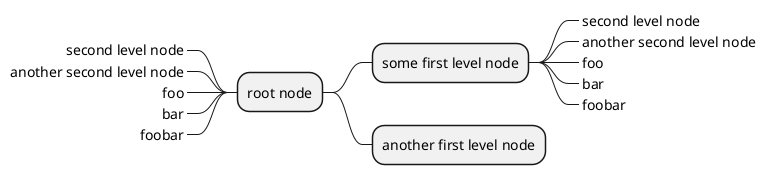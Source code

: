 {
  "sha1": "pm30qzkw7f89slz83rthjanh131rue7",
  "insertion": {
    "when": "2024-06-04T17:28:41.385Z",
    "user": "plantuml@gmail.com"
  }
}
@startmindmap
* root node
** some first level node
***_ second level node
***_ another second level node
***_ foo
***_ bar
***_ foobar
** another first level node

left side

**_ second level node
**_ another second level node
**_ foo
**_ bar
**_ foobar
@endmindmap
